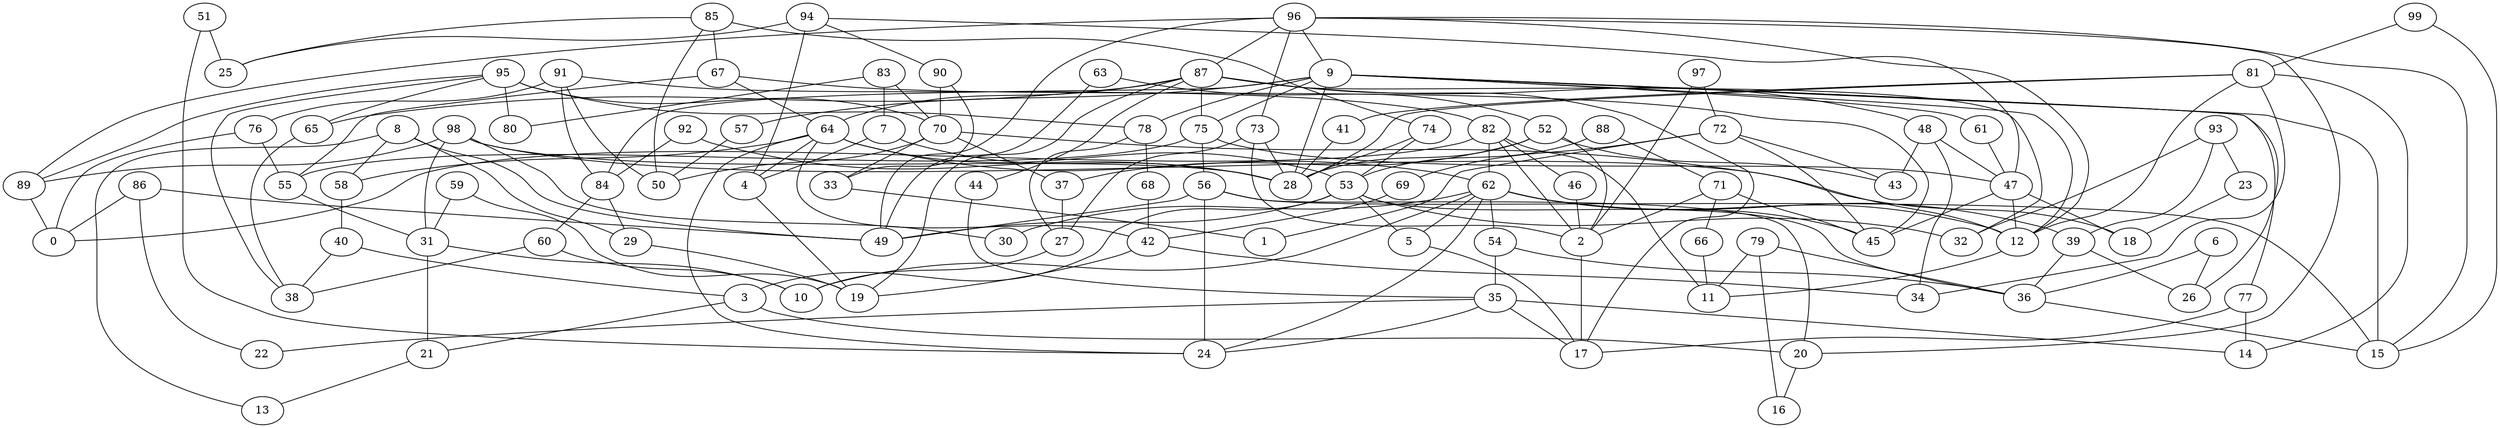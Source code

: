 digraph GG_graph {

subgraph G_graph {
edge [color = black]
"29" -> "19" [dir = none]
"99" -> "15" [dir = none]
"99" -> "81" [dir = none]
"41" -> "28" [dir = none]
"73" -> "2" [dir = none]
"73" -> "28" [dir = none]
"73" -> "27" [dir = none]
"40" -> "3" [dir = none]
"5" -> "17" [dir = none]
"39" -> "36" [dir = none]
"39" -> "26" [dir = none]
"12" -> "11" [dir = none]
"85" -> "74" [dir = none]
"85" -> "67" [dir = none]
"85" -> "25" [dir = none]
"85" -> "50" [dir = none]
"67" -> "45" [dir = none]
"67" -> "64" [dir = none]
"67" -> "55" [dir = none]
"59" -> "31" [dir = none]
"59" -> "19" [dir = none]
"89" -> "0" [dir = none]
"88" -> "71" [dir = none]
"88" -> "53" [dir = none]
"36" -> "15" [dir = none]
"74" -> "28" [dir = none]
"74" -> "53" [dir = none]
"9" -> "26" [dir = none]
"9" -> "84" [dir = none]
"9" -> "78" [dir = none]
"9" -> "77" [dir = none]
"9" -> "12" [dir = none]
"9" -> "15" [dir = none]
"9" -> "28" [dir = none]
"9" -> "75" [dir = none]
"9" -> "61" [dir = none]
"9" -> "57" [dir = none]
"78" -> "68" [dir = none]
"78" -> "27" [dir = none]
"27" -> "10" [dir = none]
"44" -> "35" [dir = none]
"65" -> "38" [dir = none]
"7" -> "28" [dir = none]
"7" -> "4" [dir = none]
"42" -> "19" [dir = none]
"42" -> "34" [dir = none]
"68" -> "42" [dir = none]
"2" -> "17" [dir = none]
"57" -> "50" [dir = none]
"31" -> "21" [dir = none]
"31" -> "10" [dir = none]
"97" -> "72" [dir = none]
"97" -> "2" [dir = none]
"75" -> "55" [dir = none]
"75" -> "47" [dir = none]
"75" -> "56" [dir = none]
"23" -> "18" [dir = none]
"66" -> "11" [dir = none]
"70" -> "37" [dir = none]
"70" -> "33" [dir = none]
"70" -> "50" [dir = none]
"70" -> "12" [dir = none]
"77" -> "14" [dir = none]
"77" -> "17" [dir = none]
"91" -> "50" [dir = none]
"91" -> "82" [dir = none]
"91" -> "76" [dir = none]
"91" -> "84" [dir = none]
"46" -> "2" [dir = none]
"37" -> "27" [dir = none]
"83" -> "70" [dir = none]
"83" -> "7" [dir = none]
"83" -> "80" [dir = none]
"69" -> "42" [dir = none]
"81" -> "28" [dir = none]
"81" -> "12" [dir = none]
"81" -> "41" [dir = none]
"81" -> "34" [dir = none]
"81" -> "14" [dir = none]
"95" -> "80" [dir = none]
"95" -> "65" [dir = none]
"95" -> "89" [dir = none]
"95" -> "78" [dir = none]
"95" -> "38" [dir = none]
"95" -> "70" [dir = none]
"82" -> "62" [dir = none]
"82" -> "2" [dir = none]
"82" -> "0" [dir = none]
"82" -> "11" [dir = none]
"82" -> "46" [dir = none]
"98" -> "18" [dir = none]
"98" -> "89" [dir = none]
"98" -> "28" [dir = none]
"98" -> "31" [dir = none]
"98" -> "30" [dir = none]
"71" -> "66" [dir = none]
"71" -> "45" [dir = none]
"71" -> "2" [dir = none]
"92" -> "84" [dir = none]
"92" -> "28" [dir = none]
"58" -> "40" [dir = none]
"84" -> "60" [dir = none]
"84" -> "29" [dir = none]
"60" -> "38" [dir = none]
"60" -> "10" [dir = none]
"51" -> "25" [dir = none]
"51" -> "24" [dir = none]
"76" -> "55" [dir = none]
"76" -> "0" [dir = none]
"90" -> "70" [dir = none]
"90" -> "33" [dir = none]
"93" -> "23" [dir = none]
"93" -> "39" [dir = none]
"93" -> "32" [dir = none]
"21" -> "13" [dir = none]
"8" -> "13" [dir = none]
"8" -> "58" [dir = none]
"8" -> "49" [dir = none]
"8" -> "29" [dir = none]
"35" -> "17" [dir = none]
"35" -> "14" [dir = none]
"35" -> "24" [dir = none]
"35" -> "22" [dir = none]
"63" -> "52" [dir = none]
"63" -> "49" [dir = none]
"96" -> "73" [dir = none]
"96" -> "49" [dir = none]
"96" -> "12" [dir = none]
"96" -> "87" [dir = none]
"96" -> "15" [dir = none]
"96" -> "9" [dir = none]
"96" -> "89" [dir = none]
"96" -> "20" [dir = none]
"47" -> "45" [dir = none]
"47" -> "12" [dir = none]
"47" -> "18" [dir = none]
"72" -> "43" [dir = none]
"72" -> "45" [dir = none]
"72" -> "69" [dir = none]
"72" -> "1" [dir = none]
"52" -> "2" [dir = none]
"52" -> "28" [dir = none]
"52" -> "37" [dir = none]
"52" -> "43" [dir = none]
"54" -> "35" [dir = none]
"54" -> "36" [dir = none]
"55" -> "31" [dir = none]
"3" -> "20" [dir = none]
"3" -> "21" [dir = none]
"62" -> "30" [dir = none]
"62" -> "5" [dir = none]
"62" -> "12" [dir = none]
"62" -> "39" [dir = none]
"62" -> "10" [dir = none]
"62" -> "45" [dir = none]
"62" -> "54" [dir = none]
"20" -> "16" [dir = none]
"86" -> "22" [dir = none]
"86" -> "0" [dir = none]
"86" -> "49" [dir = none]
"87" -> "32" [dir = none]
"87" -> "65" [dir = none]
"87" -> "64" [dir = none]
"87" -> "44" [dir = none]
"87" -> "75" [dir = none]
"87" -> "17" [dir = none]
"87" -> "48" [dir = none]
"87" -> "19" [dir = none]
"56" -> "49" [dir = none]
"56" -> "20" [dir = none]
"56" -> "15" [dir = none]
"56" -> "24" [dir = none]
"79" -> "36" [dir = none]
"79" -> "11" [dir = none]
"79" -> "16" [dir = none]
"53" -> "49" [dir = none]
"53" -> "5" [dir = none]
"53" -> "3" [dir = none]
"53" -> "36" [dir = none]
"53" -> "32" [dir = none]
"61" -> "47" [dir = none]
"64" -> "24" [dir = none]
"64" -> "62" [dir = none]
"64" -> "53" [dir = none]
"64" -> "4" [dir = none]
"64" -> "58" [dir = none]
"64" -> "42" [dir = none]
"4" -> "19" [dir = none]
"94" -> "25" [dir = none]
"94" -> "47" [dir = none]
"94" -> "4" [dir = none]
"94" -> "90" [dir = none]
"6" -> "36" [dir = none]
"6" -> "26" [dir = none]
"33" -> "1" [dir = none]
"48" -> "34" [dir = none]
"48" -> "43" [dir = none]
"48" -> "47" [dir = none]
"62" -> "24" [dir = none]
"40" -> "38" [dir = none]
}

}
